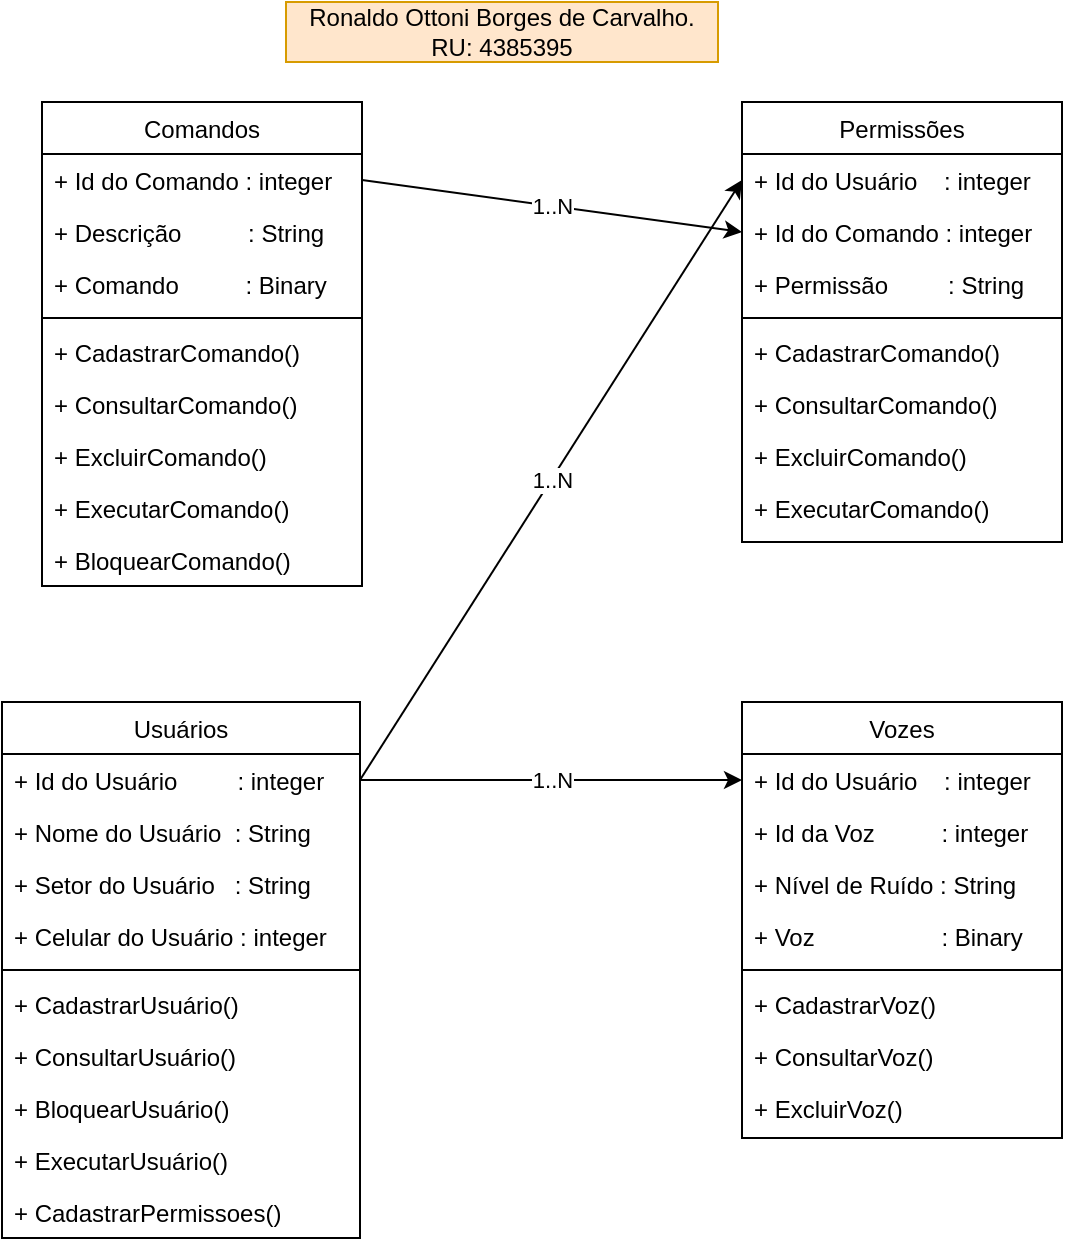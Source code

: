 <mxfile version="21.6.2" type="github">
  <diagram id="C5RBs43oDa-KdzZeNtuy" name="Page-1">
    <mxGraphModel dx="2074" dy="756" grid="1" gridSize="10" guides="1" tooltips="1" connect="1" arrows="1" fold="1" page="1" pageScale="1" pageWidth="827" pageHeight="1169" math="0" shadow="0">
      <root>
        <mxCell id="WIyWlLk6GJQsqaUBKTNV-0" />
        <mxCell id="WIyWlLk6GJQsqaUBKTNV-1" parent="WIyWlLk6GJQsqaUBKTNV-0" />
        <mxCell id="mQitU3w30_GJsPKhFfYK-4" value="Comandos" style="swimlane;fontStyle=0;align=center;verticalAlign=top;childLayout=stackLayout;horizontal=1;startSize=26;horizontalStack=0;resizeParent=1;resizeLast=0;collapsible=1;marginBottom=0;rounded=0;shadow=0;strokeWidth=1;" parent="WIyWlLk6GJQsqaUBKTNV-1" vertex="1">
          <mxGeometry x="170" y="80" width="160" height="242" as="geometry">
            <mxRectangle x="130" y="380" width="160" height="26" as="alternateBounds" />
          </mxGeometry>
        </mxCell>
        <mxCell id="mQitU3w30_GJsPKhFfYK-5" value="+ Id do Comando : integer" style="text;align=left;verticalAlign=top;spacingLeft=4;spacingRight=4;overflow=hidden;rotatable=0;points=[[0,0.5],[1,0.5]];portConstraint=eastwest;" parent="mQitU3w30_GJsPKhFfYK-4" vertex="1">
          <mxGeometry y="26" width="160" height="26" as="geometry" />
        </mxCell>
        <mxCell id="mQitU3w30_GJsPKhFfYK-6" value="+ Descrição          : String" style="text;align=left;verticalAlign=top;spacingLeft=4;spacingRight=4;overflow=hidden;rotatable=0;points=[[0,0.5],[1,0.5]];portConstraint=eastwest;rounded=0;shadow=0;html=0;" parent="mQitU3w30_GJsPKhFfYK-4" vertex="1">
          <mxGeometry y="52" width="160" height="26" as="geometry" />
        </mxCell>
        <mxCell id="mQitU3w30_GJsPKhFfYK-12" value="+ Comando          : Binary" style="text;align=left;verticalAlign=top;spacingLeft=4;spacingRight=4;overflow=hidden;rotatable=0;points=[[0,0.5],[1,0.5]];portConstraint=eastwest;rounded=0;shadow=0;html=0;" parent="mQitU3w30_GJsPKhFfYK-4" vertex="1">
          <mxGeometry y="78" width="160" height="26" as="geometry" />
        </mxCell>
        <mxCell id="mQitU3w30_GJsPKhFfYK-7" value="" style="line;html=1;strokeWidth=1;align=left;verticalAlign=middle;spacingTop=-1;spacingLeft=3;spacingRight=3;rotatable=0;labelPosition=right;points=[];portConstraint=eastwest;" parent="mQitU3w30_GJsPKhFfYK-4" vertex="1">
          <mxGeometry y="104" width="160" height="8" as="geometry" />
        </mxCell>
        <mxCell id="mQitU3w30_GJsPKhFfYK-8" value="+ CadastrarComando()" style="text;align=left;verticalAlign=top;spacingLeft=4;spacingRight=4;overflow=hidden;rotatable=0;points=[[0,0.5],[1,0.5]];portConstraint=eastwest;fontStyle=0" parent="mQitU3w30_GJsPKhFfYK-4" vertex="1">
          <mxGeometry y="112" width="160" height="26" as="geometry" />
        </mxCell>
        <mxCell id="mQitU3w30_GJsPKhFfYK-10" value="+ ConsultarComando()" style="text;align=left;verticalAlign=top;spacingLeft=4;spacingRight=4;overflow=hidden;rotatable=0;points=[[0,0.5],[1,0.5]];portConstraint=eastwest;" parent="mQitU3w30_GJsPKhFfYK-4" vertex="1">
          <mxGeometry y="138" width="160" height="26" as="geometry" />
        </mxCell>
        <mxCell id="mQitU3w30_GJsPKhFfYK-9" value="+ ExcluirComando()" style="text;align=left;verticalAlign=top;spacingLeft=4;spacingRight=4;overflow=hidden;rotatable=0;points=[[0,0.5],[1,0.5]];portConstraint=eastwest;" parent="mQitU3w30_GJsPKhFfYK-4" vertex="1">
          <mxGeometry y="164" width="160" height="26" as="geometry" />
        </mxCell>
        <mxCell id="mQitU3w30_GJsPKhFfYK-11" value="+ ExecutarComando()" style="text;align=left;verticalAlign=top;spacingLeft=4;spacingRight=4;overflow=hidden;rotatable=0;points=[[0,0.5],[1,0.5]];portConstraint=eastwest;" parent="mQitU3w30_GJsPKhFfYK-4" vertex="1">
          <mxGeometry y="190" width="160" height="26" as="geometry" />
        </mxCell>
        <mxCell id="mQitU3w30_GJsPKhFfYK-51" value="+ BloquearComando()" style="text;align=left;verticalAlign=top;spacingLeft=4;spacingRight=4;overflow=hidden;rotatable=0;points=[[0,0.5],[1,0.5]];portConstraint=eastwest;" parent="mQitU3w30_GJsPKhFfYK-4" vertex="1">
          <mxGeometry y="216" width="160" height="26" as="geometry" />
        </mxCell>
        <mxCell id="mQitU3w30_GJsPKhFfYK-13" value="Usuários" style="swimlane;fontStyle=0;align=center;verticalAlign=top;childLayout=stackLayout;horizontal=1;startSize=26;horizontalStack=0;resizeParent=1;resizeLast=0;collapsible=1;marginBottom=0;rounded=0;shadow=0;strokeWidth=1;" parent="WIyWlLk6GJQsqaUBKTNV-1" vertex="1">
          <mxGeometry x="150" y="380" width="179" height="268" as="geometry">
            <mxRectangle x="130" y="380" width="160" height="26" as="alternateBounds" />
          </mxGeometry>
        </mxCell>
        <mxCell id="mQitU3w30_GJsPKhFfYK-14" value="+ Id do Usuário         : integer" style="text;align=left;verticalAlign=top;spacingLeft=4;spacingRight=4;overflow=hidden;rotatable=0;points=[[0,0.5],[1,0.5]];portConstraint=eastwest;" parent="mQitU3w30_GJsPKhFfYK-13" vertex="1">
          <mxGeometry y="26" width="179" height="26" as="geometry" />
        </mxCell>
        <mxCell id="mQitU3w30_GJsPKhFfYK-15" value="+ Nome do Usuário  : String" style="text;align=left;verticalAlign=top;spacingLeft=4;spacingRight=4;overflow=hidden;rotatable=0;points=[[0,0.5],[1,0.5]];portConstraint=eastwest;rounded=0;shadow=0;html=0;" parent="mQitU3w30_GJsPKhFfYK-13" vertex="1">
          <mxGeometry y="52" width="179" height="26" as="geometry" />
        </mxCell>
        <mxCell id="mQitU3w30_GJsPKhFfYK-16" value="+ Setor do Usuário   : String" style="text;align=left;verticalAlign=top;spacingLeft=4;spacingRight=4;overflow=hidden;rotatable=0;points=[[0,0.5],[1,0.5]];portConstraint=eastwest;rounded=0;shadow=0;html=0;" parent="mQitU3w30_GJsPKhFfYK-13" vertex="1">
          <mxGeometry y="78" width="179" height="26" as="geometry" />
        </mxCell>
        <mxCell id="mQitU3w30_GJsPKhFfYK-22" value="+ Celular do Usuário : integer" style="text;align=left;verticalAlign=top;spacingLeft=4;spacingRight=4;overflow=hidden;rotatable=0;points=[[0,0.5],[1,0.5]];portConstraint=eastwest;rounded=0;shadow=0;html=0;" parent="mQitU3w30_GJsPKhFfYK-13" vertex="1">
          <mxGeometry y="104" width="179" height="26" as="geometry" />
        </mxCell>
        <mxCell id="mQitU3w30_GJsPKhFfYK-17" value="" style="line;html=1;strokeWidth=1;align=left;verticalAlign=middle;spacingTop=-1;spacingLeft=3;spacingRight=3;rotatable=0;labelPosition=right;points=[];portConstraint=eastwest;" parent="mQitU3w30_GJsPKhFfYK-13" vertex="1">
          <mxGeometry y="130" width="179" height="8" as="geometry" />
        </mxCell>
        <mxCell id="mQitU3w30_GJsPKhFfYK-18" value="+ CadastrarUsuário()" style="text;align=left;verticalAlign=top;spacingLeft=4;spacingRight=4;overflow=hidden;rotatable=0;points=[[0,0.5],[1,0.5]];portConstraint=eastwest;fontStyle=0" parent="mQitU3w30_GJsPKhFfYK-13" vertex="1">
          <mxGeometry y="138" width="179" height="26" as="geometry" />
        </mxCell>
        <mxCell id="mQitU3w30_GJsPKhFfYK-19" value="+ ConsultarUsuário()" style="text;align=left;verticalAlign=top;spacingLeft=4;spacingRight=4;overflow=hidden;rotatable=0;points=[[0,0.5],[1,0.5]];portConstraint=eastwest;" parent="mQitU3w30_GJsPKhFfYK-13" vertex="1">
          <mxGeometry y="164" width="179" height="26" as="geometry" />
        </mxCell>
        <mxCell id="mQitU3w30_GJsPKhFfYK-20" value="+ BloquearUsuário()" style="text;align=left;verticalAlign=top;spacingLeft=4;spacingRight=4;overflow=hidden;rotatable=0;points=[[0,0.5],[1,0.5]];portConstraint=eastwest;" parent="mQitU3w30_GJsPKhFfYK-13" vertex="1">
          <mxGeometry y="190" width="179" height="26" as="geometry" />
        </mxCell>
        <mxCell id="mQitU3w30_GJsPKhFfYK-23" value="+ ExecutarUsuário()" style="text;align=left;verticalAlign=top;spacingLeft=4;spacingRight=4;overflow=hidden;rotatable=0;points=[[0,0.5],[1,0.5]];portConstraint=eastwest;" parent="mQitU3w30_GJsPKhFfYK-13" vertex="1">
          <mxGeometry y="216" width="179" height="26" as="geometry" />
        </mxCell>
        <mxCell id="mQitU3w30_GJsPKhFfYK-21" value="+ CadastrarPermissoes()" style="text;align=left;verticalAlign=top;spacingLeft=4;spacingRight=4;overflow=hidden;rotatable=0;points=[[0,0.5],[1,0.5]];portConstraint=eastwest;" parent="mQitU3w30_GJsPKhFfYK-13" vertex="1">
          <mxGeometry y="242" width="179" height="26" as="geometry" />
        </mxCell>
        <mxCell id="mQitU3w30_GJsPKhFfYK-24" value="Permissões" style="swimlane;fontStyle=0;align=center;verticalAlign=top;childLayout=stackLayout;horizontal=1;startSize=26;horizontalStack=0;resizeParent=1;resizeLast=0;collapsible=1;marginBottom=0;rounded=0;shadow=0;strokeWidth=1;" parent="WIyWlLk6GJQsqaUBKTNV-1" vertex="1">
          <mxGeometry x="520" y="80" width="160" height="220" as="geometry">
            <mxRectangle x="130" y="380" width="160" height="26" as="alternateBounds" />
          </mxGeometry>
        </mxCell>
        <mxCell id="mQitU3w30_GJsPKhFfYK-25" value="+ Id do Usuário    : integer" style="text;align=left;verticalAlign=top;spacingLeft=4;spacingRight=4;overflow=hidden;rotatable=0;points=[[0,0.5],[1,0.5]];portConstraint=eastwest;" parent="mQitU3w30_GJsPKhFfYK-24" vertex="1">
          <mxGeometry y="26" width="160" height="26" as="geometry" />
        </mxCell>
        <mxCell id="mQitU3w30_GJsPKhFfYK-26" value="+ Id do Comando : integer" style="text;align=left;verticalAlign=top;spacingLeft=4;spacingRight=4;overflow=hidden;rotatable=0;points=[[0,0.5],[1,0.5]];portConstraint=eastwest;rounded=0;shadow=0;html=0;" parent="mQitU3w30_GJsPKhFfYK-24" vertex="1">
          <mxGeometry y="52" width="160" height="26" as="geometry" />
        </mxCell>
        <mxCell id="mQitU3w30_GJsPKhFfYK-33" value="+ Permissão         : String" style="text;align=left;verticalAlign=top;spacingLeft=4;spacingRight=4;overflow=hidden;rotatable=0;points=[[0,0.5],[1,0.5]];portConstraint=eastwest;" parent="mQitU3w30_GJsPKhFfYK-24" vertex="1">
          <mxGeometry y="78" width="160" height="26" as="geometry" />
        </mxCell>
        <mxCell id="mQitU3w30_GJsPKhFfYK-28" value="" style="line;html=1;strokeWidth=1;align=left;verticalAlign=middle;spacingTop=-1;spacingLeft=3;spacingRight=3;rotatable=0;labelPosition=right;points=[];portConstraint=eastwest;" parent="mQitU3w30_GJsPKhFfYK-24" vertex="1">
          <mxGeometry y="104" width="160" height="8" as="geometry" />
        </mxCell>
        <mxCell id="mQitU3w30_GJsPKhFfYK-29" value="+ CadastrarComando()" style="text;align=left;verticalAlign=top;spacingLeft=4;spacingRight=4;overflow=hidden;rotatable=0;points=[[0,0.5],[1,0.5]];portConstraint=eastwest;fontStyle=0" parent="mQitU3w30_GJsPKhFfYK-24" vertex="1">
          <mxGeometry y="112" width="160" height="26" as="geometry" />
        </mxCell>
        <mxCell id="mQitU3w30_GJsPKhFfYK-30" value="+ ConsultarComando()" style="text;align=left;verticalAlign=top;spacingLeft=4;spacingRight=4;overflow=hidden;rotatable=0;points=[[0,0.5],[1,0.5]];portConstraint=eastwest;" parent="mQitU3w30_GJsPKhFfYK-24" vertex="1">
          <mxGeometry y="138" width="160" height="26" as="geometry" />
        </mxCell>
        <mxCell id="mQitU3w30_GJsPKhFfYK-31" value="+ ExcluirComando()" style="text;align=left;verticalAlign=top;spacingLeft=4;spacingRight=4;overflow=hidden;rotatable=0;points=[[0,0.5],[1,0.5]];portConstraint=eastwest;" parent="mQitU3w30_GJsPKhFfYK-24" vertex="1">
          <mxGeometry y="164" width="160" height="26" as="geometry" />
        </mxCell>
        <mxCell id="mQitU3w30_GJsPKhFfYK-32" value="+ ExecutarComando()" style="text;align=left;verticalAlign=top;spacingLeft=4;spacingRight=4;overflow=hidden;rotatable=0;points=[[0,0.5],[1,0.5]];portConstraint=eastwest;" parent="mQitU3w30_GJsPKhFfYK-24" vertex="1">
          <mxGeometry y="190" width="160" height="26" as="geometry" />
        </mxCell>
        <mxCell id="mQitU3w30_GJsPKhFfYK-34" value="" style="endArrow=classic;html=1;rounded=0;exitX=1;exitY=0.5;exitDx=0;exitDy=0;entryX=0;entryY=0.5;entryDx=0;entryDy=0;" parent="WIyWlLk6GJQsqaUBKTNV-1" source="mQitU3w30_GJsPKhFfYK-14" target="mQitU3w30_GJsPKhFfYK-25" edge="1">
          <mxGeometry relative="1" as="geometry">
            <mxPoint x="320" y="320" as="sourcePoint" />
            <mxPoint x="480" y="320" as="targetPoint" />
          </mxGeometry>
        </mxCell>
        <mxCell id="mQitU3w30_GJsPKhFfYK-35" value="1..N" style="edgeLabel;resizable=0;html=1;align=center;verticalAlign=middle;" parent="mQitU3w30_GJsPKhFfYK-34" connectable="0" vertex="1">
          <mxGeometry relative="1" as="geometry" />
        </mxCell>
        <mxCell id="mQitU3w30_GJsPKhFfYK-37" value="" style="endArrow=classic;html=1;rounded=0;exitX=1;exitY=0.5;exitDx=0;exitDy=0;entryX=0;entryY=0.5;entryDx=0;entryDy=0;" parent="WIyWlLk6GJQsqaUBKTNV-1" source="mQitU3w30_GJsPKhFfYK-5" target="mQitU3w30_GJsPKhFfYK-26" edge="1">
          <mxGeometry relative="1" as="geometry">
            <mxPoint x="350" y="320" as="sourcePoint" />
            <mxPoint x="450" y="320" as="targetPoint" />
          </mxGeometry>
        </mxCell>
        <mxCell id="mQitU3w30_GJsPKhFfYK-38" value="1..N" style="edgeLabel;resizable=0;html=1;align=center;verticalAlign=middle;" parent="mQitU3w30_GJsPKhFfYK-37" connectable="0" vertex="1">
          <mxGeometry relative="1" as="geometry" />
        </mxCell>
        <mxCell id="mQitU3w30_GJsPKhFfYK-39" value="Vozes" style="swimlane;fontStyle=0;align=center;verticalAlign=top;childLayout=stackLayout;horizontal=1;startSize=26;horizontalStack=0;resizeParent=1;resizeLast=0;collapsible=1;marginBottom=0;rounded=0;shadow=0;strokeWidth=1;" parent="WIyWlLk6GJQsqaUBKTNV-1" vertex="1">
          <mxGeometry x="520" y="380" width="160" height="218" as="geometry">
            <mxRectangle x="130" y="380" width="160" height="26" as="alternateBounds" />
          </mxGeometry>
        </mxCell>
        <mxCell id="mQitU3w30_GJsPKhFfYK-40" value="+ Id do Usuário    : integer" style="text;align=left;verticalAlign=top;spacingLeft=4;spacingRight=4;overflow=hidden;rotatable=0;points=[[0,0.5],[1,0.5]];portConstraint=eastwest;" parent="mQitU3w30_GJsPKhFfYK-39" vertex="1">
          <mxGeometry y="26" width="160" height="26" as="geometry" />
        </mxCell>
        <mxCell id="mQitU3w30_GJsPKhFfYK-41" value="+ Id da Voz          : integer" style="text;align=left;verticalAlign=top;spacingLeft=4;spacingRight=4;overflow=hidden;rotatable=0;points=[[0,0.5],[1,0.5]];portConstraint=eastwest;rounded=0;shadow=0;html=0;" parent="mQitU3w30_GJsPKhFfYK-39" vertex="1">
          <mxGeometry y="52" width="160" height="26" as="geometry" />
        </mxCell>
        <mxCell id="mQitU3w30_GJsPKhFfYK-42" value="+ Nível de Ruído : String" style="text;align=left;verticalAlign=top;spacingLeft=4;spacingRight=4;overflow=hidden;rotatable=0;points=[[0,0.5],[1,0.5]];portConstraint=eastwest;" parent="mQitU3w30_GJsPKhFfYK-39" vertex="1">
          <mxGeometry y="78" width="160" height="26" as="geometry" />
        </mxCell>
        <mxCell id="mQitU3w30_GJsPKhFfYK-48" value="+ Voz                   : Binary    " style="text;align=left;verticalAlign=top;spacingLeft=4;spacingRight=4;overflow=hidden;rotatable=0;points=[[0,0.5],[1,0.5]];portConstraint=eastwest;" parent="mQitU3w30_GJsPKhFfYK-39" vertex="1">
          <mxGeometry y="104" width="160" height="26" as="geometry" />
        </mxCell>
        <mxCell id="mQitU3w30_GJsPKhFfYK-43" value="" style="line;html=1;strokeWidth=1;align=left;verticalAlign=middle;spacingTop=-1;spacingLeft=3;spacingRight=3;rotatable=0;labelPosition=right;points=[];portConstraint=eastwest;" parent="mQitU3w30_GJsPKhFfYK-39" vertex="1">
          <mxGeometry y="130" width="160" height="8" as="geometry" />
        </mxCell>
        <mxCell id="mQitU3w30_GJsPKhFfYK-44" value="+ CadastrarVoz()" style="text;align=left;verticalAlign=top;spacingLeft=4;spacingRight=4;overflow=hidden;rotatable=0;points=[[0,0.5],[1,0.5]];portConstraint=eastwest;fontStyle=0" parent="mQitU3w30_GJsPKhFfYK-39" vertex="1">
          <mxGeometry y="138" width="160" height="26" as="geometry" />
        </mxCell>
        <mxCell id="mQitU3w30_GJsPKhFfYK-45" value="+ ConsultarVoz()" style="text;align=left;verticalAlign=top;spacingLeft=4;spacingRight=4;overflow=hidden;rotatable=0;points=[[0,0.5],[1,0.5]];portConstraint=eastwest;" parent="mQitU3w30_GJsPKhFfYK-39" vertex="1">
          <mxGeometry y="164" width="160" height="26" as="geometry" />
        </mxCell>
        <mxCell id="mQitU3w30_GJsPKhFfYK-46" value="+ ExcluirVoz()" style="text;align=left;verticalAlign=top;spacingLeft=4;spacingRight=4;overflow=hidden;rotatable=0;points=[[0,0.5],[1,0.5]];portConstraint=eastwest;" parent="mQitU3w30_GJsPKhFfYK-39" vertex="1">
          <mxGeometry y="190" width="160" height="26" as="geometry" />
        </mxCell>
        <mxCell id="mQitU3w30_GJsPKhFfYK-49" value="" style="endArrow=classic;html=1;rounded=0;exitX=1;exitY=0.5;exitDx=0;exitDy=0;entryX=0;entryY=0.5;entryDx=0;entryDy=0;" parent="WIyWlLk6GJQsqaUBKTNV-1" source="mQitU3w30_GJsPKhFfYK-14" target="mQitU3w30_GJsPKhFfYK-40" edge="1">
          <mxGeometry relative="1" as="geometry">
            <mxPoint x="349" y="468" as="sourcePoint" />
            <mxPoint x="449" y="468" as="targetPoint" />
          </mxGeometry>
        </mxCell>
        <mxCell id="mQitU3w30_GJsPKhFfYK-50" value="1..N" style="edgeLabel;resizable=0;html=1;align=center;verticalAlign=middle;" parent="mQitU3w30_GJsPKhFfYK-49" connectable="0" vertex="1">
          <mxGeometry relative="1" as="geometry" />
        </mxCell>
        <mxCell id="wXRqU4_zKBiTj00iQjU_-0" value="Ronaldo Ottoni Borges de Carvalho. RU: 4385395" style="text;html=1;strokeColor=#d79b00;fillColor=#ffe6cc;align=center;verticalAlign=middle;whiteSpace=wrap;rounded=0;" vertex="1" parent="WIyWlLk6GJQsqaUBKTNV-1">
          <mxGeometry x="292" y="30" width="216" height="30" as="geometry" />
        </mxCell>
      </root>
    </mxGraphModel>
  </diagram>
</mxfile>
